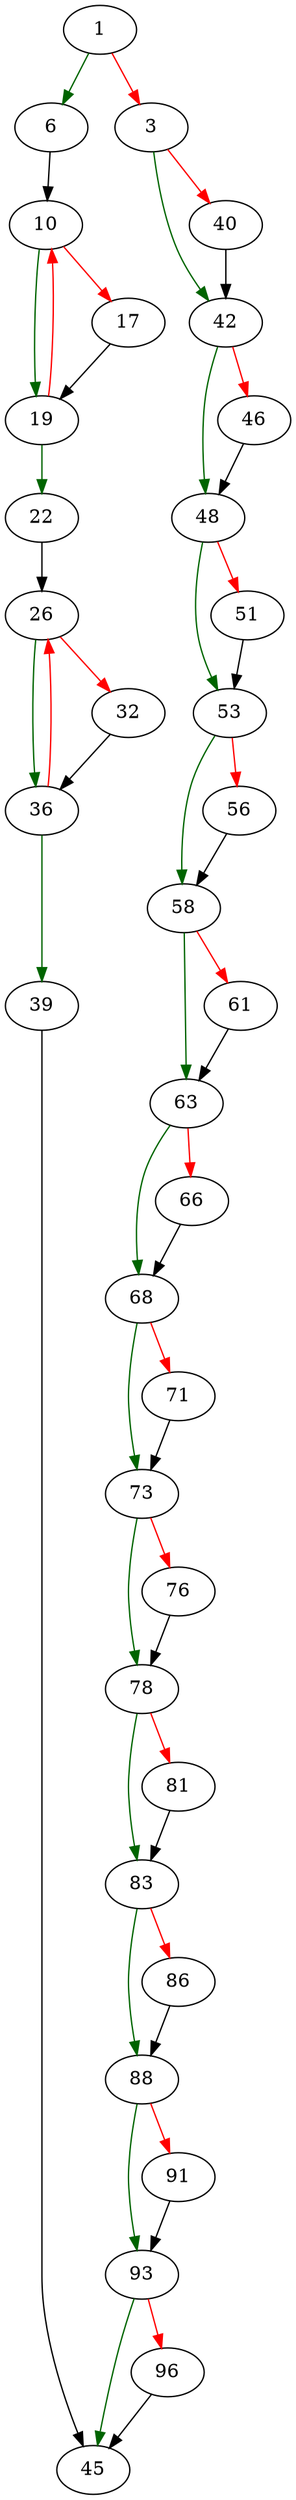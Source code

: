 strict digraph "signal_setup" {
	// Node definitions.
	1 [entry=true];
	6;
	3;
	42;
	40;
	10;
	19;
	17;
	22;
	26;
	36;
	32;
	39;
	45;
	48;
	46;
	53;
	51;
	58;
	56;
	63;
	61;
	68;
	66;
	73;
	71;
	78;
	76;
	83;
	81;
	88;
	86;
	93;
	91;
	96;

	// Edge definitions.
	1 -> 6 [
		color=darkgreen
		cond=true
	];
	1 -> 3 [
		color=red
		cond=false
	];
	6 -> 10;
	3 -> 42 [
		color=darkgreen
		cond=true
	];
	3 -> 40 [
		color=red
		cond=false
	];
	42 -> 48 [
		color=darkgreen
		cond=true
	];
	42 -> 46 [
		color=red
		cond=false
	];
	40 -> 42;
	10 -> 19 [
		color=darkgreen
		cond=true
	];
	10 -> 17 [
		color=red
		cond=false
	];
	19 -> 10 [
		color=red
		cond=false
	];
	19 -> 22 [
		color=darkgreen
		cond=true
	];
	17 -> 19;
	22 -> 26;
	26 -> 36 [
		color=darkgreen
		cond=true
	];
	26 -> 32 [
		color=red
		cond=false
	];
	36 -> 26 [
		color=red
		cond=false
	];
	36 -> 39 [
		color=darkgreen
		cond=true
	];
	32 -> 36;
	39 -> 45;
	48 -> 53 [
		color=darkgreen
		cond=true
	];
	48 -> 51 [
		color=red
		cond=false
	];
	46 -> 48;
	53 -> 58 [
		color=darkgreen
		cond=true
	];
	53 -> 56 [
		color=red
		cond=false
	];
	51 -> 53;
	58 -> 63 [
		color=darkgreen
		cond=true
	];
	58 -> 61 [
		color=red
		cond=false
	];
	56 -> 58;
	63 -> 68 [
		color=darkgreen
		cond=true
	];
	63 -> 66 [
		color=red
		cond=false
	];
	61 -> 63;
	68 -> 73 [
		color=darkgreen
		cond=true
	];
	68 -> 71 [
		color=red
		cond=false
	];
	66 -> 68;
	73 -> 78 [
		color=darkgreen
		cond=true
	];
	73 -> 76 [
		color=red
		cond=false
	];
	71 -> 73;
	78 -> 83 [
		color=darkgreen
		cond=true
	];
	78 -> 81 [
		color=red
		cond=false
	];
	76 -> 78;
	83 -> 88 [
		color=darkgreen
		cond=true
	];
	83 -> 86 [
		color=red
		cond=false
	];
	81 -> 83;
	88 -> 93 [
		color=darkgreen
		cond=true
	];
	88 -> 91 [
		color=red
		cond=false
	];
	86 -> 88;
	93 -> 45 [
		color=darkgreen
		cond=true
	];
	93 -> 96 [
		color=red
		cond=false
	];
	91 -> 93;
	96 -> 45;
}